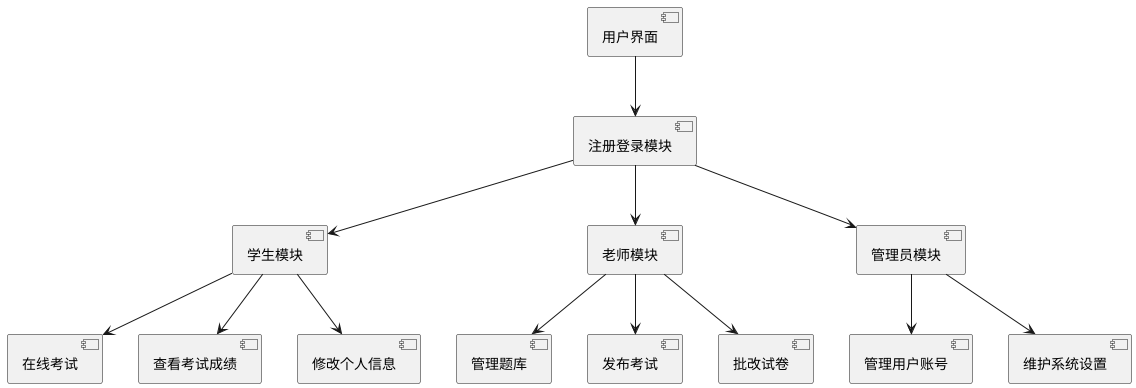 @startuml
!define MODULE(ModuleName, Description)

MODULE(注册登录模块, "处理用户身份验证和登录")
MODULE(学生模块, "允许学生进行在线考试、查看考试成绩和修改个人信息")
MODULE(老师模块, "允许老师管理题库、发布考试和批改试卷")
MODULE(管理员模块, "允许管理员管理用户账号和维护系统设置")

[用户界面] --> [注册登录模块]
[注册登录模块] --> [学生模块]
[注册登录模块] --> [老师模块]
[注册登录模块] --> [管理员模块]

MODULE(在线考试, "允许学生参加在线考试")
MODULE(查看考试成绩, "允许学生查看考试成绩")
MODULE(修改个人信息, "允许学生修改个人信息")
[学生模块] --> [在线考试]
[学生模块] --> [查看考试成绩]
[学生模块] --> [修改个人信息]

MODULE(管理题库, "允许老师管理题库")
MODULE(发布考试, "允许老师发布考试")
MODULE(批改试卷, "允许老师批改试卷")
[老师模块] --> [管理题库]
[老师模块] --> [发布考试]
[老师模块] --> [批改试卷]

MODULE(管理用户账号, "允许管理员管理用户账号")
MODULE(维护系统设置, "允许管理员维护系统设置")
[管理员模块] --> [管理用户账号]
[管理员模块] --> [维护系统设置]

@enduml

